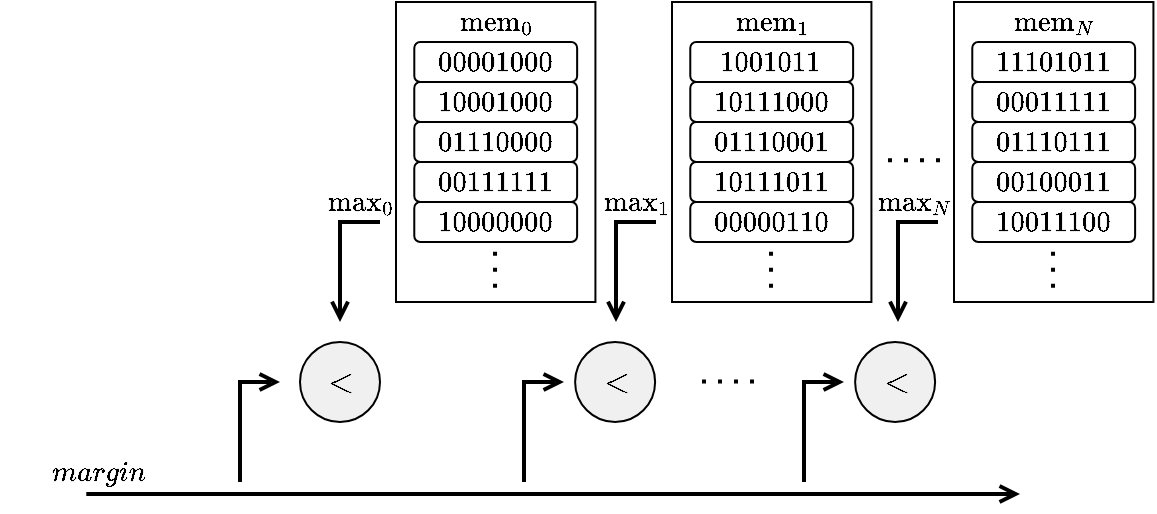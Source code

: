 <mxfile version="26.2.2">
  <diagram name="Page-1" id="3_eCVJZm2EBX6YQmO-z7">
    <mxGraphModel dx="874" dy="1301" grid="1" gridSize="10" guides="1" tooltips="1" connect="1" arrows="1" fold="1" page="1" pageScale="1" pageWidth="595" pageHeight="842" math="1" shadow="0">
      <root>
        <mxCell id="0" />
        <mxCell id="1" parent="0" />
        <mxCell id="NQFgg5b2XXkthrhaRTSx-1" value="" style="rounded=0;whiteSpace=wrap;html=1;" vertex="1" parent="1">
          <mxGeometry x="248" y="-810" width="99.71" height="150" as="geometry" />
        </mxCell>
        <mxCell id="NQFgg5b2XXkthrhaRTSx-4" value="$$10000000$$" style="rounded=1;whiteSpace=wrap;html=1;" vertex="1" parent="1">
          <mxGeometry x="257.14" y="-710" width="81.42" height="20" as="geometry" />
        </mxCell>
        <mxCell id="NQFgg5b2XXkthrhaRTSx-5" value="$$00111111$$" style="rounded=1;whiteSpace=wrap;html=1;" vertex="1" parent="1">
          <mxGeometry x="257.14" y="-730" width="81.42" height="20" as="geometry" />
        </mxCell>
        <mxCell id="NQFgg5b2XXkthrhaRTSx-6" value="$$01110000$$" style="rounded=1;whiteSpace=wrap;html=1;" vertex="1" parent="1">
          <mxGeometry x="257.14" y="-750" width="81.42" height="20" as="geometry" />
        </mxCell>
        <mxCell id="NQFgg5b2XXkthrhaRTSx-7" value="$$10001000$$" style="rounded=1;whiteSpace=wrap;html=1;" vertex="1" parent="1">
          <mxGeometry x="257.14" y="-770" width="81.42" height="20" as="geometry" />
        </mxCell>
        <mxCell id="NQFgg5b2XXkthrhaRTSx-11" value="" style="endArrow=none;dashed=1;html=1;dashPattern=1 3;strokeWidth=2;rounded=0;" edge="1" parent="1">
          <mxGeometry width="50" height="50" relative="1" as="geometry">
            <mxPoint x="297.51" y="-685.1" as="sourcePoint" />
            <mxPoint x="297.51" y="-664.9" as="targetPoint" />
          </mxGeometry>
        </mxCell>
        <mxCell id="NQFgg5b2XXkthrhaRTSx-14" value="$$\text{max}_0$$" style="text;html=1;align=center;verticalAlign=middle;whiteSpace=wrap;rounded=0;" vertex="1" parent="1">
          <mxGeometry x="215" y="-720" width="30" height="20" as="geometry" />
        </mxCell>
        <mxCell id="NQFgg5b2XXkthrhaRTSx-15" value="" style="endArrow=open;html=1;rounded=0;strokeWidth=2;endFill=0;" edge="1" parent="1">
          <mxGeometry width="50" height="50" relative="1" as="geometry">
            <mxPoint x="93.14" y="-564" as="sourcePoint" />
            <mxPoint x="560" y="-564" as="targetPoint" />
          </mxGeometry>
        </mxCell>
        <mxCell id="NQFgg5b2XXkthrhaRTSx-17" value="$$\textit{margin}$$" style="text;html=1;align=center;verticalAlign=middle;whiteSpace=wrap;rounded=0;" vertex="1" parent="1">
          <mxGeometry x="70" y="-590" width="60" height="30" as="geometry" />
        </mxCell>
        <mxCell id="NQFgg5b2XXkthrhaRTSx-18" value="$$\text{mem}_0$$" style="text;html=1;align=center;verticalAlign=middle;whiteSpace=wrap;rounded=0;" vertex="1" parent="1">
          <mxGeometry x="276.86" y="-810" width="42" height="20" as="geometry" />
        </mxCell>
        <mxCell id="NQFgg5b2XXkthrhaRTSx-20" value="" style="rounded=0;whiteSpace=wrap;html=1;" vertex="1" parent="1">
          <mxGeometry x="386" y="-810" width="99.71" height="150" as="geometry" />
        </mxCell>
        <mxCell id="NQFgg5b2XXkthrhaRTSx-21" value="$$00000110$$" style="rounded=1;whiteSpace=wrap;html=1;" vertex="1" parent="1">
          <mxGeometry x="395.14" y="-710" width="81.42" height="20" as="geometry" />
        </mxCell>
        <mxCell id="NQFgg5b2XXkthrhaRTSx-22" value="$$10111011$$" style="rounded=1;whiteSpace=wrap;html=1;" vertex="1" parent="1">
          <mxGeometry x="395.14" y="-730" width="81.42" height="20" as="geometry" />
        </mxCell>
        <mxCell id="NQFgg5b2XXkthrhaRTSx-23" value="$$01110001$$" style="rounded=1;whiteSpace=wrap;html=1;" vertex="1" parent="1">
          <mxGeometry x="395.14" y="-750" width="81.42" height="20" as="geometry" />
        </mxCell>
        <mxCell id="NQFgg5b2XXkthrhaRTSx-24" value="$$10111000$$" style="rounded=1;whiteSpace=wrap;html=1;" vertex="1" parent="1">
          <mxGeometry x="395.14" y="-770" width="81.42" height="20" as="geometry" />
        </mxCell>
        <mxCell id="NQFgg5b2XXkthrhaRTSx-25" value="" style="endArrow=none;dashed=1;html=1;dashPattern=1 3;strokeWidth=2;rounded=0;" edge="1" parent="1">
          <mxGeometry width="50" height="50" relative="1" as="geometry">
            <mxPoint x="435.51" y="-685.1" as="sourcePoint" />
            <mxPoint x="435.51" y="-664.9" as="targetPoint" />
          </mxGeometry>
        </mxCell>
        <mxCell id="NQFgg5b2XXkthrhaRTSx-26" value="$$\text{mem}_1$$" style="text;html=1;align=center;verticalAlign=middle;whiteSpace=wrap;rounded=0;" vertex="1" parent="1">
          <mxGeometry x="414.86" y="-810" width="42" height="20" as="geometry" />
        </mxCell>
        <mxCell id="NQFgg5b2XXkthrhaRTSx-27" value="" style="endArrow=open;html=1;rounded=0;endFill=0;strokeWidth=2;" edge="1" parent="1">
          <mxGeometry width="50" height="50" relative="1" as="geometry">
            <mxPoint x="240" y="-700" as="sourcePoint" />
            <mxPoint x="220" y="-650" as="targetPoint" />
            <Array as="points">
              <mxPoint x="220" y="-700" />
              <mxPoint x="220" y="-680" />
            </Array>
          </mxGeometry>
        </mxCell>
        <mxCell id="NQFgg5b2XXkthrhaRTSx-28" value="" style="endArrow=open;html=1;rounded=0;endFill=0;strokeWidth=2;" edge="1" parent="1">
          <mxGeometry width="50" height="50" relative="1" as="geometry">
            <mxPoint x="378" y="-700" as="sourcePoint" />
            <mxPoint x="358" y="-650" as="targetPoint" />
            <Array as="points">
              <mxPoint x="358" y="-700" />
              <mxPoint x="358" y="-680" />
            </Array>
          </mxGeometry>
        </mxCell>
        <mxCell id="NQFgg5b2XXkthrhaRTSx-29" value="$$\text{max}_1$$" style="text;html=1;align=center;verticalAlign=middle;whiteSpace=wrap;rounded=0;" vertex="1" parent="1">
          <mxGeometry x="353" y="-720" width="30" height="20" as="geometry" />
        </mxCell>
        <mxCell id="NQFgg5b2XXkthrhaRTSx-30" value="" style="rounded=0;whiteSpace=wrap;html=1;" vertex="1" parent="1">
          <mxGeometry x="527" y="-810" width="99.71" height="150" as="geometry" />
        </mxCell>
        <mxCell id="NQFgg5b2XXkthrhaRTSx-31" value="$$10011100$$" style="rounded=1;whiteSpace=wrap;html=1;" vertex="1" parent="1">
          <mxGeometry x="536.14" y="-710" width="81.42" height="20" as="geometry" />
        </mxCell>
        <mxCell id="NQFgg5b2XXkthrhaRTSx-32" value="$$00100011$$" style="rounded=1;whiteSpace=wrap;html=1;" vertex="1" parent="1">
          <mxGeometry x="536.14" y="-730" width="81.42" height="20" as="geometry" />
        </mxCell>
        <mxCell id="NQFgg5b2XXkthrhaRTSx-33" value="$$01110111$$" style="rounded=1;whiteSpace=wrap;html=1;" vertex="1" parent="1">
          <mxGeometry x="536.14" y="-750" width="81.42" height="20" as="geometry" />
        </mxCell>
        <mxCell id="NQFgg5b2XXkthrhaRTSx-34" value="$$00011111$$" style="rounded=1;whiteSpace=wrap;html=1;" vertex="1" parent="1">
          <mxGeometry x="536.14" y="-770" width="81.42" height="20" as="geometry" />
        </mxCell>
        <mxCell id="NQFgg5b2XXkthrhaRTSx-35" value="" style="endArrow=none;dashed=1;html=1;dashPattern=1 3;strokeWidth=2;rounded=0;" edge="1" parent="1">
          <mxGeometry width="50" height="50" relative="1" as="geometry">
            <mxPoint x="576.51" y="-685.1" as="sourcePoint" />
            <mxPoint x="576.51" y="-664.9" as="targetPoint" />
          </mxGeometry>
        </mxCell>
        <mxCell id="NQFgg5b2XXkthrhaRTSx-36" value="$$\text{max}_N$$" style="text;html=1;align=center;verticalAlign=middle;whiteSpace=wrap;rounded=0;" vertex="1" parent="1">
          <mxGeometry x="492" y="-720" width="30" height="20" as="geometry" />
        </mxCell>
        <mxCell id="NQFgg5b2XXkthrhaRTSx-37" value="$$\text{mem}_N$$" style="text;html=1;align=center;verticalAlign=middle;whiteSpace=wrap;rounded=0;" vertex="1" parent="1">
          <mxGeometry x="555.85" y="-810" width="42" height="20" as="geometry" />
        </mxCell>
        <mxCell id="NQFgg5b2XXkthrhaRTSx-45" value="" style="endArrow=open;html=1;rounded=0;endFill=0;strokeWidth=2;" edge="1" parent="1">
          <mxGeometry width="50" height="50" relative="1" as="geometry">
            <mxPoint x="519" y="-700" as="sourcePoint" />
            <mxPoint x="499" y="-650" as="targetPoint" />
            <Array as="points">
              <mxPoint x="499" y="-700" />
              <mxPoint x="499" y="-680" />
            </Array>
          </mxGeometry>
        </mxCell>
        <mxCell id="NQFgg5b2XXkthrhaRTSx-48" value="" style="endArrow=none;dashed=1;html=1;dashPattern=1 3;strokeWidth=2;rounded=0;" edge="1" parent="1">
          <mxGeometry width="50" height="50" relative="1" as="geometry">
            <mxPoint x="520" y="-730.83" as="sourcePoint" />
            <mxPoint x="493" y="-730.83" as="targetPoint" />
          </mxGeometry>
        </mxCell>
        <mxCell id="NQFgg5b2XXkthrhaRTSx-49" value="" style="ellipse;whiteSpace=wrap;html=1;aspect=fixed;fillColor=#F0F0F0;" vertex="1" parent="1">
          <mxGeometry x="200" y="-640" width="40" height="40" as="geometry" />
        </mxCell>
        <mxCell id="NQFgg5b2XXkthrhaRTSx-50" value="&lt;font style=&quot;font-size: 14px;&quot;&gt;$$\lt$$&lt;/font&gt;" style="text;html=1;align=center;verticalAlign=middle;whiteSpace=wrap;rounded=0;" vertex="1" parent="1">
          <mxGeometry x="214.234" y="-626.346" width="11.538" height="12.698" as="geometry" />
        </mxCell>
        <mxCell id="NQFgg5b2XXkthrhaRTSx-51" value="" style="ellipse;whiteSpace=wrap;html=1;aspect=fixed;fillColor=#F0F0F0;" vertex="1" parent="1">
          <mxGeometry x="337.56" y="-640" width="40" height="40" as="geometry" />
        </mxCell>
        <mxCell id="NQFgg5b2XXkthrhaRTSx-52" value="&lt;font style=&quot;font-size: 14px;&quot;&gt;$$\lt$$&lt;/font&gt;" style="text;html=1;align=center;verticalAlign=middle;whiteSpace=wrap;rounded=0;" vertex="1" parent="1">
          <mxGeometry x="351.794" y="-626.346" width="11.538" height="12.698" as="geometry" />
        </mxCell>
        <mxCell id="NQFgg5b2XXkthrhaRTSx-55" value="" style="ellipse;whiteSpace=wrap;html=1;aspect=fixed;fillColor=#F0F0F0;" vertex="1" parent="1">
          <mxGeometry x="477.56" y="-640" width="40" height="40" as="geometry" />
        </mxCell>
        <mxCell id="NQFgg5b2XXkthrhaRTSx-56" value="&lt;font style=&quot;font-size: 14px;&quot;&gt;$$\lt$$&lt;/font&gt;" style="text;html=1;align=center;verticalAlign=middle;whiteSpace=wrap;rounded=0;" vertex="1" parent="1">
          <mxGeometry x="491.794" y="-626.346" width="11.538" height="12.698" as="geometry" />
        </mxCell>
        <mxCell id="NQFgg5b2XXkthrhaRTSx-59" value="" style="endArrow=open;html=1;rounded=0;strokeWidth=2;endFill=0;" edge="1" parent="1">
          <mxGeometry width="50" height="50" relative="1" as="geometry">
            <mxPoint x="170" y="-570" as="sourcePoint" />
            <mxPoint x="190" y="-620" as="targetPoint" />
            <Array as="points">
              <mxPoint x="170" y="-620" />
            </Array>
          </mxGeometry>
        </mxCell>
        <mxCell id="NQFgg5b2XXkthrhaRTSx-60" value="" style="endArrow=open;html=1;rounded=0;strokeWidth=2;endFill=0;" edge="1" parent="1">
          <mxGeometry width="50" height="50" relative="1" as="geometry">
            <mxPoint x="312" y="-570" as="sourcePoint" />
            <mxPoint x="332" y="-620" as="targetPoint" />
            <Array as="points">
              <mxPoint x="312" y="-620" />
            </Array>
          </mxGeometry>
        </mxCell>
        <mxCell id="NQFgg5b2XXkthrhaRTSx-61" value="" style="endArrow=open;html=1;rounded=0;strokeWidth=2;endFill=0;" edge="1" parent="1">
          <mxGeometry width="50" height="50" relative="1" as="geometry">
            <mxPoint x="452" y="-570" as="sourcePoint" />
            <mxPoint x="472" y="-620" as="targetPoint" />
            <Array as="points">
              <mxPoint x="452" y="-620" />
            </Array>
          </mxGeometry>
        </mxCell>
        <mxCell id="NQFgg5b2XXkthrhaRTSx-64" value="" style="endArrow=none;dashed=1;html=1;dashPattern=1 3;strokeWidth=2;rounded=0;" edge="1" parent="1">
          <mxGeometry width="50" height="50" relative="1" as="geometry">
            <mxPoint x="427" y="-620.2" as="sourcePoint" />
            <mxPoint x="400" y="-620.2" as="targetPoint" />
          </mxGeometry>
        </mxCell>
        <mxCell id="NQFgg5b2XXkthrhaRTSx-65" value="$$00001000$$" style="rounded=1;whiteSpace=wrap;html=1;" vertex="1" parent="1">
          <mxGeometry x="257.15" y="-790" width="81.42" height="20" as="geometry" />
        </mxCell>
        <mxCell id="NQFgg5b2XXkthrhaRTSx-66" value="$$1001011$$" style="rounded=1;whiteSpace=wrap;html=1;" vertex="1" parent="1">
          <mxGeometry x="395.14" y="-790" width="81.42" height="20" as="geometry" />
        </mxCell>
        <mxCell id="NQFgg5b2XXkthrhaRTSx-67" value="$$11101011$$" style="rounded=1;whiteSpace=wrap;html=1;" vertex="1" parent="1">
          <mxGeometry x="536.14" y="-790" width="81.42" height="20" as="geometry" />
        </mxCell>
      </root>
    </mxGraphModel>
  </diagram>
</mxfile>
